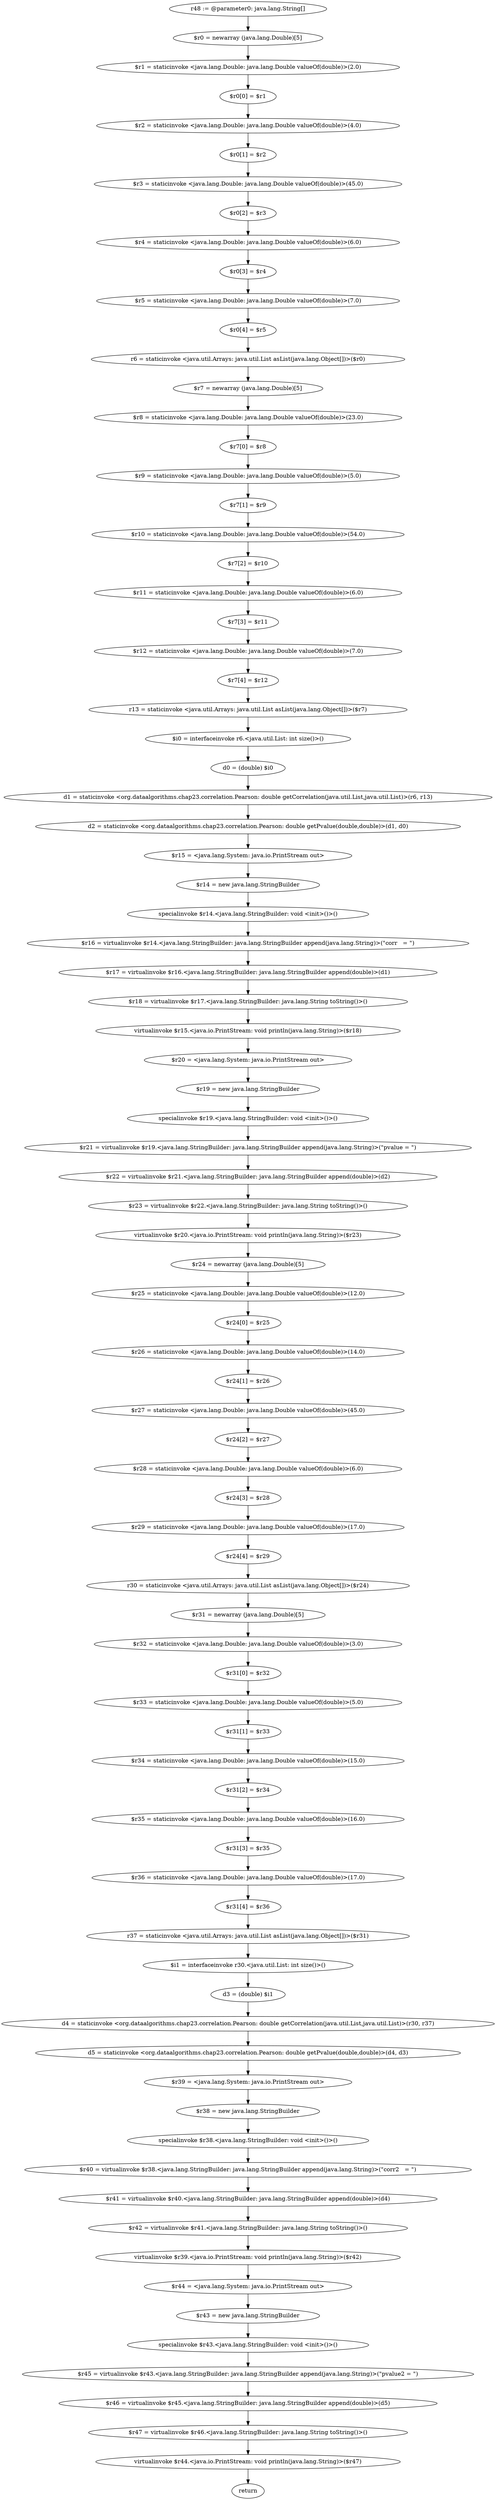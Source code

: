 digraph "unitGraph" {
    "r48 := @parameter0: java.lang.String[]"
    "$r0 = newarray (java.lang.Double)[5]"
    "$r1 = staticinvoke <java.lang.Double: java.lang.Double valueOf(double)>(2.0)"
    "$r0[0] = $r1"
    "$r2 = staticinvoke <java.lang.Double: java.lang.Double valueOf(double)>(4.0)"
    "$r0[1] = $r2"
    "$r3 = staticinvoke <java.lang.Double: java.lang.Double valueOf(double)>(45.0)"
    "$r0[2] = $r3"
    "$r4 = staticinvoke <java.lang.Double: java.lang.Double valueOf(double)>(6.0)"
    "$r0[3] = $r4"
    "$r5 = staticinvoke <java.lang.Double: java.lang.Double valueOf(double)>(7.0)"
    "$r0[4] = $r5"
    "r6 = staticinvoke <java.util.Arrays: java.util.List asList(java.lang.Object[])>($r0)"
    "$r7 = newarray (java.lang.Double)[5]"
    "$r8 = staticinvoke <java.lang.Double: java.lang.Double valueOf(double)>(23.0)"
    "$r7[0] = $r8"
    "$r9 = staticinvoke <java.lang.Double: java.lang.Double valueOf(double)>(5.0)"
    "$r7[1] = $r9"
    "$r10 = staticinvoke <java.lang.Double: java.lang.Double valueOf(double)>(54.0)"
    "$r7[2] = $r10"
    "$r11 = staticinvoke <java.lang.Double: java.lang.Double valueOf(double)>(6.0)"
    "$r7[3] = $r11"
    "$r12 = staticinvoke <java.lang.Double: java.lang.Double valueOf(double)>(7.0)"
    "$r7[4] = $r12"
    "r13 = staticinvoke <java.util.Arrays: java.util.List asList(java.lang.Object[])>($r7)"
    "$i0 = interfaceinvoke r6.<java.util.List: int size()>()"
    "d0 = (double) $i0"
    "d1 = staticinvoke <org.dataalgorithms.chap23.correlation.Pearson: double getCorrelation(java.util.List,java.util.List)>(r6, r13)"
    "d2 = staticinvoke <org.dataalgorithms.chap23.correlation.Pearson: double getPvalue(double,double)>(d1, d0)"
    "$r15 = <java.lang.System: java.io.PrintStream out>"
    "$r14 = new java.lang.StringBuilder"
    "specialinvoke $r14.<java.lang.StringBuilder: void <init>()>()"
    "$r16 = virtualinvoke $r14.<java.lang.StringBuilder: java.lang.StringBuilder append(java.lang.String)>(\"corr   = \")"
    "$r17 = virtualinvoke $r16.<java.lang.StringBuilder: java.lang.StringBuilder append(double)>(d1)"
    "$r18 = virtualinvoke $r17.<java.lang.StringBuilder: java.lang.String toString()>()"
    "virtualinvoke $r15.<java.io.PrintStream: void println(java.lang.String)>($r18)"
    "$r20 = <java.lang.System: java.io.PrintStream out>"
    "$r19 = new java.lang.StringBuilder"
    "specialinvoke $r19.<java.lang.StringBuilder: void <init>()>()"
    "$r21 = virtualinvoke $r19.<java.lang.StringBuilder: java.lang.StringBuilder append(java.lang.String)>(\"pvalue = \")"
    "$r22 = virtualinvoke $r21.<java.lang.StringBuilder: java.lang.StringBuilder append(double)>(d2)"
    "$r23 = virtualinvoke $r22.<java.lang.StringBuilder: java.lang.String toString()>()"
    "virtualinvoke $r20.<java.io.PrintStream: void println(java.lang.String)>($r23)"
    "$r24 = newarray (java.lang.Double)[5]"
    "$r25 = staticinvoke <java.lang.Double: java.lang.Double valueOf(double)>(12.0)"
    "$r24[0] = $r25"
    "$r26 = staticinvoke <java.lang.Double: java.lang.Double valueOf(double)>(14.0)"
    "$r24[1] = $r26"
    "$r27 = staticinvoke <java.lang.Double: java.lang.Double valueOf(double)>(45.0)"
    "$r24[2] = $r27"
    "$r28 = staticinvoke <java.lang.Double: java.lang.Double valueOf(double)>(6.0)"
    "$r24[3] = $r28"
    "$r29 = staticinvoke <java.lang.Double: java.lang.Double valueOf(double)>(17.0)"
    "$r24[4] = $r29"
    "r30 = staticinvoke <java.util.Arrays: java.util.List asList(java.lang.Object[])>($r24)"
    "$r31 = newarray (java.lang.Double)[5]"
    "$r32 = staticinvoke <java.lang.Double: java.lang.Double valueOf(double)>(3.0)"
    "$r31[0] = $r32"
    "$r33 = staticinvoke <java.lang.Double: java.lang.Double valueOf(double)>(5.0)"
    "$r31[1] = $r33"
    "$r34 = staticinvoke <java.lang.Double: java.lang.Double valueOf(double)>(15.0)"
    "$r31[2] = $r34"
    "$r35 = staticinvoke <java.lang.Double: java.lang.Double valueOf(double)>(16.0)"
    "$r31[3] = $r35"
    "$r36 = staticinvoke <java.lang.Double: java.lang.Double valueOf(double)>(17.0)"
    "$r31[4] = $r36"
    "r37 = staticinvoke <java.util.Arrays: java.util.List asList(java.lang.Object[])>($r31)"
    "$i1 = interfaceinvoke r30.<java.util.List: int size()>()"
    "d3 = (double) $i1"
    "d4 = staticinvoke <org.dataalgorithms.chap23.correlation.Pearson: double getCorrelation(java.util.List,java.util.List)>(r30, r37)"
    "d5 = staticinvoke <org.dataalgorithms.chap23.correlation.Pearson: double getPvalue(double,double)>(d4, d3)"
    "$r39 = <java.lang.System: java.io.PrintStream out>"
    "$r38 = new java.lang.StringBuilder"
    "specialinvoke $r38.<java.lang.StringBuilder: void <init>()>()"
    "$r40 = virtualinvoke $r38.<java.lang.StringBuilder: java.lang.StringBuilder append(java.lang.String)>(\"corr2   = \")"
    "$r41 = virtualinvoke $r40.<java.lang.StringBuilder: java.lang.StringBuilder append(double)>(d4)"
    "$r42 = virtualinvoke $r41.<java.lang.StringBuilder: java.lang.String toString()>()"
    "virtualinvoke $r39.<java.io.PrintStream: void println(java.lang.String)>($r42)"
    "$r44 = <java.lang.System: java.io.PrintStream out>"
    "$r43 = new java.lang.StringBuilder"
    "specialinvoke $r43.<java.lang.StringBuilder: void <init>()>()"
    "$r45 = virtualinvoke $r43.<java.lang.StringBuilder: java.lang.StringBuilder append(java.lang.String)>(\"pvalue2 = \")"
    "$r46 = virtualinvoke $r45.<java.lang.StringBuilder: java.lang.StringBuilder append(double)>(d5)"
    "$r47 = virtualinvoke $r46.<java.lang.StringBuilder: java.lang.String toString()>()"
    "virtualinvoke $r44.<java.io.PrintStream: void println(java.lang.String)>($r47)"
    "return"
    "r48 := @parameter0: java.lang.String[]"->"$r0 = newarray (java.lang.Double)[5]";
    "$r0 = newarray (java.lang.Double)[5]"->"$r1 = staticinvoke <java.lang.Double: java.lang.Double valueOf(double)>(2.0)";
    "$r1 = staticinvoke <java.lang.Double: java.lang.Double valueOf(double)>(2.0)"->"$r0[0] = $r1";
    "$r0[0] = $r1"->"$r2 = staticinvoke <java.lang.Double: java.lang.Double valueOf(double)>(4.0)";
    "$r2 = staticinvoke <java.lang.Double: java.lang.Double valueOf(double)>(4.0)"->"$r0[1] = $r2";
    "$r0[1] = $r2"->"$r3 = staticinvoke <java.lang.Double: java.lang.Double valueOf(double)>(45.0)";
    "$r3 = staticinvoke <java.lang.Double: java.lang.Double valueOf(double)>(45.0)"->"$r0[2] = $r3";
    "$r0[2] = $r3"->"$r4 = staticinvoke <java.lang.Double: java.lang.Double valueOf(double)>(6.0)";
    "$r4 = staticinvoke <java.lang.Double: java.lang.Double valueOf(double)>(6.0)"->"$r0[3] = $r4";
    "$r0[3] = $r4"->"$r5 = staticinvoke <java.lang.Double: java.lang.Double valueOf(double)>(7.0)";
    "$r5 = staticinvoke <java.lang.Double: java.lang.Double valueOf(double)>(7.0)"->"$r0[4] = $r5";
    "$r0[4] = $r5"->"r6 = staticinvoke <java.util.Arrays: java.util.List asList(java.lang.Object[])>($r0)";
    "r6 = staticinvoke <java.util.Arrays: java.util.List asList(java.lang.Object[])>($r0)"->"$r7 = newarray (java.lang.Double)[5]";
    "$r7 = newarray (java.lang.Double)[5]"->"$r8 = staticinvoke <java.lang.Double: java.lang.Double valueOf(double)>(23.0)";
    "$r8 = staticinvoke <java.lang.Double: java.lang.Double valueOf(double)>(23.0)"->"$r7[0] = $r8";
    "$r7[0] = $r8"->"$r9 = staticinvoke <java.lang.Double: java.lang.Double valueOf(double)>(5.0)";
    "$r9 = staticinvoke <java.lang.Double: java.lang.Double valueOf(double)>(5.0)"->"$r7[1] = $r9";
    "$r7[1] = $r9"->"$r10 = staticinvoke <java.lang.Double: java.lang.Double valueOf(double)>(54.0)";
    "$r10 = staticinvoke <java.lang.Double: java.lang.Double valueOf(double)>(54.0)"->"$r7[2] = $r10";
    "$r7[2] = $r10"->"$r11 = staticinvoke <java.lang.Double: java.lang.Double valueOf(double)>(6.0)";
    "$r11 = staticinvoke <java.lang.Double: java.lang.Double valueOf(double)>(6.0)"->"$r7[3] = $r11";
    "$r7[3] = $r11"->"$r12 = staticinvoke <java.lang.Double: java.lang.Double valueOf(double)>(7.0)";
    "$r12 = staticinvoke <java.lang.Double: java.lang.Double valueOf(double)>(7.0)"->"$r7[4] = $r12";
    "$r7[4] = $r12"->"r13 = staticinvoke <java.util.Arrays: java.util.List asList(java.lang.Object[])>($r7)";
    "r13 = staticinvoke <java.util.Arrays: java.util.List asList(java.lang.Object[])>($r7)"->"$i0 = interfaceinvoke r6.<java.util.List: int size()>()";
    "$i0 = interfaceinvoke r6.<java.util.List: int size()>()"->"d0 = (double) $i0";
    "d0 = (double) $i0"->"d1 = staticinvoke <org.dataalgorithms.chap23.correlation.Pearson: double getCorrelation(java.util.List,java.util.List)>(r6, r13)";
    "d1 = staticinvoke <org.dataalgorithms.chap23.correlation.Pearson: double getCorrelation(java.util.List,java.util.List)>(r6, r13)"->"d2 = staticinvoke <org.dataalgorithms.chap23.correlation.Pearson: double getPvalue(double,double)>(d1, d0)";
    "d2 = staticinvoke <org.dataalgorithms.chap23.correlation.Pearson: double getPvalue(double,double)>(d1, d0)"->"$r15 = <java.lang.System: java.io.PrintStream out>";
    "$r15 = <java.lang.System: java.io.PrintStream out>"->"$r14 = new java.lang.StringBuilder";
    "$r14 = new java.lang.StringBuilder"->"specialinvoke $r14.<java.lang.StringBuilder: void <init>()>()";
    "specialinvoke $r14.<java.lang.StringBuilder: void <init>()>()"->"$r16 = virtualinvoke $r14.<java.lang.StringBuilder: java.lang.StringBuilder append(java.lang.String)>(\"corr   = \")";
    "$r16 = virtualinvoke $r14.<java.lang.StringBuilder: java.lang.StringBuilder append(java.lang.String)>(\"corr   = \")"->"$r17 = virtualinvoke $r16.<java.lang.StringBuilder: java.lang.StringBuilder append(double)>(d1)";
    "$r17 = virtualinvoke $r16.<java.lang.StringBuilder: java.lang.StringBuilder append(double)>(d1)"->"$r18 = virtualinvoke $r17.<java.lang.StringBuilder: java.lang.String toString()>()";
    "$r18 = virtualinvoke $r17.<java.lang.StringBuilder: java.lang.String toString()>()"->"virtualinvoke $r15.<java.io.PrintStream: void println(java.lang.String)>($r18)";
    "virtualinvoke $r15.<java.io.PrintStream: void println(java.lang.String)>($r18)"->"$r20 = <java.lang.System: java.io.PrintStream out>";
    "$r20 = <java.lang.System: java.io.PrintStream out>"->"$r19 = new java.lang.StringBuilder";
    "$r19 = new java.lang.StringBuilder"->"specialinvoke $r19.<java.lang.StringBuilder: void <init>()>()";
    "specialinvoke $r19.<java.lang.StringBuilder: void <init>()>()"->"$r21 = virtualinvoke $r19.<java.lang.StringBuilder: java.lang.StringBuilder append(java.lang.String)>(\"pvalue = \")";
    "$r21 = virtualinvoke $r19.<java.lang.StringBuilder: java.lang.StringBuilder append(java.lang.String)>(\"pvalue = \")"->"$r22 = virtualinvoke $r21.<java.lang.StringBuilder: java.lang.StringBuilder append(double)>(d2)";
    "$r22 = virtualinvoke $r21.<java.lang.StringBuilder: java.lang.StringBuilder append(double)>(d2)"->"$r23 = virtualinvoke $r22.<java.lang.StringBuilder: java.lang.String toString()>()";
    "$r23 = virtualinvoke $r22.<java.lang.StringBuilder: java.lang.String toString()>()"->"virtualinvoke $r20.<java.io.PrintStream: void println(java.lang.String)>($r23)";
    "virtualinvoke $r20.<java.io.PrintStream: void println(java.lang.String)>($r23)"->"$r24 = newarray (java.lang.Double)[5]";
    "$r24 = newarray (java.lang.Double)[5]"->"$r25 = staticinvoke <java.lang.Double: java.lang.Double valueOf(double)>(12.0)";
    "$r25 = staticinvoke <java.lang.Double: java.lang.Double valueOf(double)>(12.0)"->"$r24[0] = $r25";
    "$r24[0] = $r25"->"$r26 = staticinvoke <java.lang.Double: java.lang.Double valueOf(double)>(14.0)";
    "$r26 = staticinvoke <java.lang.Double: java.lang.Double valueOf(double)>(14.0)"->"$r24[1] = $r26";
    "$r24[1] = $r26"->"$r27 = staticinvoke <java.lang.Double: java.lang.Double valueOf(double)>(45.0)";
    "$r27 = staticinvoke <java.lang.Double: java.lang.Double valueOf(double)>(45.0)"->"$r24[2] = $r27";
    "$r24[2] = $r27"->"$r28 = staticinvoke <java.lang.Double: java.lang.Double valueOf(double)>(6.0)";
    "$r28 = staticinvoke <java.lang.Double: java.lang.Double valueOf(double)>(6.0)"->"$r24[3] = $r28";
    "$r24[3] = $r28"->"$r29 = staticinvoke <java.lang.Double: java.lang.Double valueOf(double)>(17.0)";
    "$r29 = staticinvoke <java.lang.Double: java.lang.Double valueOf(double)>(17.0)"->"$r24[4] = $r29";
    "$r24[4] = $r29"->"r30 = staticinvoke <java.util.Arrays: java.util.List asList(java.lang.Object[])>($r24)";
    "r30 = staticinvoke <java.util.Arrays: java.util.List asList(java.lang.Object[])>($r24)"->"$r31 = newarray (java.lang.Double)[5]";
    "$r31 = newarray (java.lang.Double)[5]"->"$r32 = staticinvoke <java.lang.Double: java.lang.Double valueOf(double)>(3.0)";
    "$r32 = staticinvoke <java.lang.Double: java.lang.Double valueOf(double)>(3.0)"->"$r31[0] = $r32";
    "$r31[0] = $r32"->"$r33 = staticinvoke <java.lang.Double: java.lang.Double valueOf(double)>(5.0)";
    "$r33 = staticinvoke <java.lang.Double: java.lang.Double valueOf(double)>(5.0)"->"$r31[1] = $r33";
    "$r31[1] = $r33"->"$r34 = staticinvoke <java.lang.Double: java.lang.Double valueOf(double)>(15.0)";
    "$r34 = staticinvoke <java.lang.Double: java.lang.Double valueOf(double)>(15.0)"->"$r31[2] = $r34";
    "$r31[2] = $r34"->"$r35 = staticinvoke <java.lang.Double: java.lang.Double valueOf(double)>(16.0)";
    "$r35 = staticinvoke <java.lang.Double: java.lang.Double valueOf(double)>(16.0)"->"$r31[3] = $r35";
    "$r31[3] = $r35"->"$r36 = staticinvoke <java.lang.Double: java.lang.Double valueOf(double)>(17.0)";
    "$r36 = staticinvoke <java.lang.Double: java.lang.Double valueOf(double)>(17.0)"->"$r31[4] = $r36";
    "$r31[4] = $r36"->"r37 = staticinvoke <java.util.Arrays: java.util.List asList(java.lang.Object[])>($r31)";
    "r37 = staticinvoke <java.util.Arrays: java.util.List asList(java.lang.Object[])>($r31)"->"$i1 = interfaceinvoke r30.<java.util.List: int size()>()";
    "$i1 = interfaceinvoke r30.<java.util.List: int size()>()"->"d3 = (double) $i1";
    "d3 = (double) $i1"->"d4 = staticinvoke <org.dataalgorithms.chap23.correlation.Pearson: double getCorrelation(java.util.List,java.util.List)>(r30, r37)";
    "d4 = staticinvoke <org.dataalgorithms.chap23.correlation.Pearson: double getCorrelation(java.util.List,java.util.List)>(r30, r37)"->"d5 = staticinvoke <org.dataalgorithms.chap23.correlation.Pearson: double getPvalue(double,double)>(d4, d3)";
    "d5 = staticinvoke <org.dataalgorithms.chap23.correlation.Pearson: double getPvalue(double,double)>(d4, d3)"->"$r39 = <java.lang.System: java.io.PrintStream out>";
    "$r39 = <java.lang.System: java.io.PrintStream out>"->"$r38 = new java.lang.StringBuilder";
    "$r38 = new java.lang.StringBuilder"->"specialinvoke $r38.<java.lang.StringBuilder: void <init>()>()";
    "specialinvoke $r38.<java.lang.StringBuilder: void <init>()>()"->"$r40 = virtualinvoke $r38.<java.lang.StringBuilder: java.lang.StringBuilder append(java.lang.String)>(\"corr2   = \")";
    "$r40 = virtualinvoke $r38.<java.lang.StringBuilder: java.lang.StringBuilder append(java.lang.String)>(\"corr2   = \")"->"$r41 = virtualinvoke $r40.<java.lang.StringBuilder: java.lang.StringBuilder append(double)>(d4)";
    "$r41 = virtualinvoke $r40.<java.lang.StringBuilder: java.lang.StringBuilder append(double)>(d4)"->"$r42 = virtualinvoke $r41.<java.lang.StringBuilder: java.lang.String toString()>()";
    "$r42 = virtualinvoke $r41.<java.lang.StringBuilder: java.lang.String toString()>()"->"virtualinvoke $r39.<java.io.PrintStream: void println(java.lang.String)>($r42)";
    "virtualinvoke $r39.<java.io.PrintStream: void println(java.lang.String)>($r42)"->"$r44 = <java.lang.System: java.io.PrintStream out>";
    "$r44 = <java.lang.System: java.io.PrintStream out>"->"$r43 = new java.lang.StringBuilder";
    "$r43 = new java.lang.StringBuilder"->"specialinvoke $r43.<java.lang.StringBuilder: void <init>()>()";
    "specialinvoke $r43.<java.lang.StringBuilder: void <init>()>()"->"$r45 = virtualinvoke $r43.<java.lang.StringBuilder: java.lang.StringBuilder append(java.lang.String)>(\"pvalue2 = \")";
    "$r45 = virtualinvoke $r43.<java.lang.StringBuilder: java.lang.StringBuilder append(java.lang.String)>(\"pvalue2 = \")"->"$r46 = virtualinvoke $r45.<java.lang.StringBuilder: java.lang.StringBuilder append(double)>(d5)";
    "$r46 = virtualinvoke $r45.<java.lang.StringBuilder: java.lang.StringBuilder append(double)>(d5)"->"$r47 = virtualinvoke $r46.<java.lang.StringBuilder: java.lang.String toString()>()";
    "$r47 = virtualinvoke $r46.<java.lang.StringBuilder: java.lang.String toString()>()"->"virtualinvoke $r44.<java.io.PrintStream: void println(java.lang.String)>($r47)";
    "virtualinvoke $r44.<java.io.PrintStream: void println(java.lang.String)>($r47)"->"return";
}

